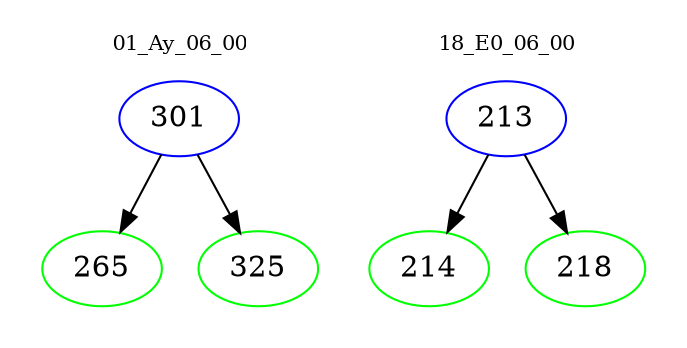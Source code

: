 digraph{
subgraph cluster_0 {
color = white
label = "01_Ay_06_00";
fontsize=10;
T0_301 [label="301", color="blue"]
T0_301 -> T0_265 [color="black"]
T0_265 [label="265", color="green"]
T0_301 -> T0_325 [color="black"]
T0_325 [label="325", color="green"]
}
subgraph cluster_1 {
color = white
label = "18_E0_06_00";
fontsize=10;
T1_213 [label="213", color="blue"]
T1_213 -> T1_214 [color="black"]
T1_214 [label="214", color="green"]
T1_213 -> T1_218 [color="black"]
T1_218 [label="218", color="green"]
}
}
